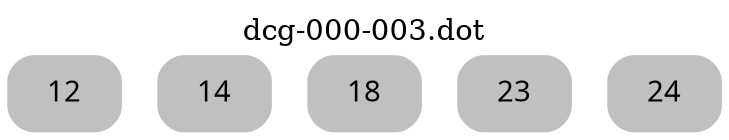 digraph dcg_0 {
  labelloc="t";
  label="dcg-000-003.dot";
  node [fontname="sans-serif"];
  node [shape=box style="rounded,filled"];
  n12 [label="12" color=grey];
  n14 [label="14" color=grey];
  n18 [label="18" color=grey];
  n23 [label="23" color=grey];
  n24 [label="24" color=grey];
}
